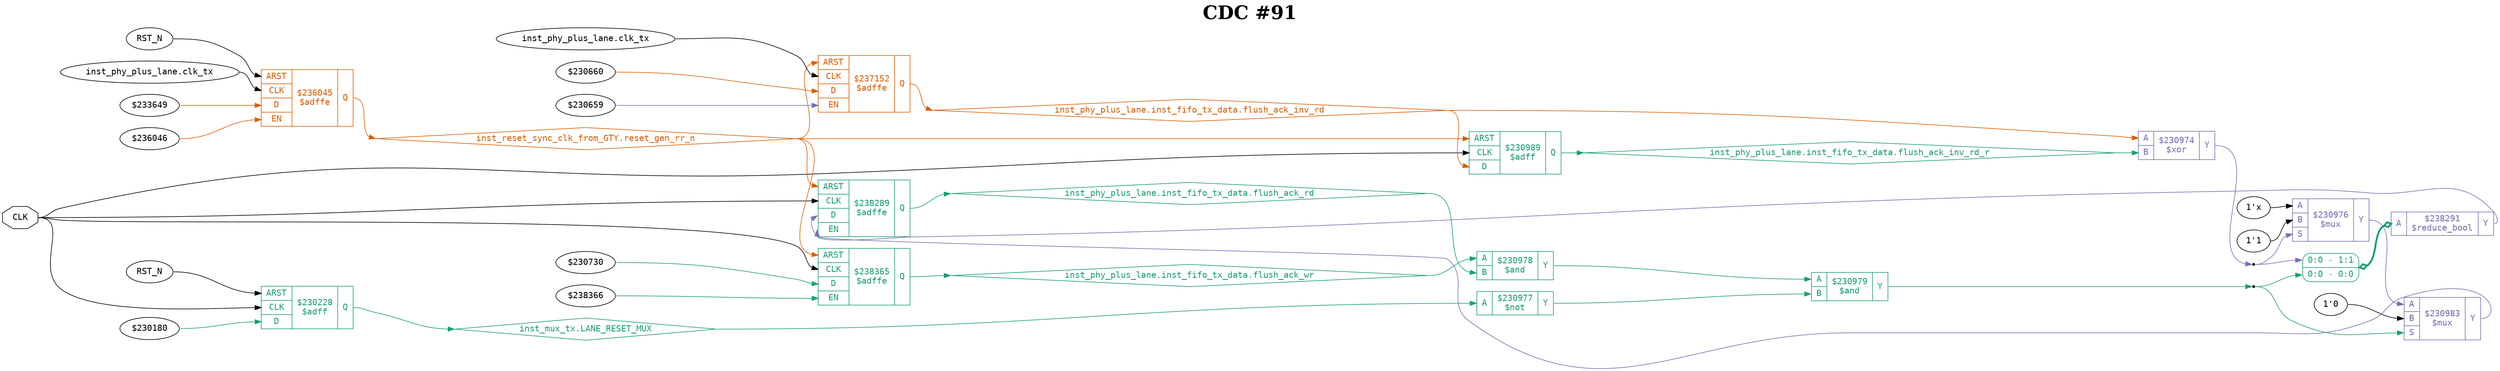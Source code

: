 digraph "spacefibre_light_top" {
label=<<b>CDC #91</b>>;
labelloc="t"
fontsize="30"
node ["fontname"="Courier"]
edge ["fontname"="Courier"]
rankdir="LR";
remincross=true;
n8 [ shape=octagon, label="CLK", color="black", fontcolor="black", href="/src/ip_spacefibre_light_top/spacefibre_light_top.vhd#45" ];
n9 [ shape=diamond, label="inst_mux_tx.LANE_RESET_MUX", colorscheme="dark28", color="1", fontcolor="1", href="/src/ip_spacefibre_light_top/mux_tx.vhd#58" ];
n10 [ shape=diamond, label="inst_phy_plus_lane.inst_fifo_tx_data.flush_ack_inv_rd", colorscheme="dark28", color="2", fontcolor="2", href="/src/ip/fifo_dc/fifo_dc.vhd#117" ];
n11 [ shape=diamond, label="inst_phy_plus_lane.inst_fifo_tx_data.flush_ack_inv_rd_r", colorscheme="dark28", color="1", fontcolor="1", href="/src/ip/fifo_dc/fifo_dc.vhd#118" ];
n12 [ shape=diamond, label="inst_phy_plus_lane.inst_fifo_tx_data.flush_ack_rd", colorscheme="dark28", color="1", fontcolor="1", href="/src/ip/fifo_dc/fifo_dc.vhd#120" ];
n13 [ shape=diamond, label="inst_phy_plus_lane.inst_fifo_tx_data.flush_ack_wr", colorscheme="dark28", color="1", fontcolor="1", href="/src/ip/fifo_dc/fifo_dc.vhd#119" ];
n14 [ shape=diamond, label="inst_reset_sync_clk_from_GTY.reset_gen_rr_n", colorscheme="dark28", color="2", fontcolor="2", href="/src/ip_spacefibre_light_top/reset_gen.vhd#46" ];
{ rank="source"; n8;}
{ rank="sink";}
v0 [ label="RST_N" ];
v1 [ label="inst_phy_plus_lane.clk_tx" ];
v2 [ label="$233649" ];
v3 [ label="$236046" ];
c19 [ shape=record, label="{{<p15> ARST|<p8> CLK|<p16> D|<p17> EN}|$236045\n$adffe|{<p18> Q}}", colorscheme="dark28", color="2", fontcolor="2" , href="/src/ip_spacefibre_light_top/reset_gen.vhd#56"  ];
v4 [ label="inst_phy_plus_lane.clk_tx" ];
v5 [ label="$230660" ];
v6 [ label="$230659" ];
c20 [ shape=record, label="{{<p15> ARST|<p8> CLK|<p16> D|<p17> EN}|$237152\n$adffe|{<p18> Q}}", colorscheme="dark28", color="2", fontcolor="2" , href="/src/ip/fifo_dc/fifo_dc.vhd#321"  ];
c21 [ shape=record, label="{{<p15> ARST|<p8> CLK|<p16> D|<p17> EN}|$238289\n$adffe|{<p18> Q}}", colorscheme="dark28", color="1", fontcolor="1" , href="/src/ip/fifo_dc/fifo_dc.vhd#440"  ];
v7 [ label="$230730" ];
v8 [ label="$238366" ];
c22 [ shape=record, label="{{<p15> ARST|<p8> CLK|<p16> D|<p17> EN}|$238365\n$adffe|{<p18> Q}}", colorscheme="dark28", color="1", fontcolor="1" , href="/src/ip/fifo_dc/fifo_dc.vhd#440"  ];
c25 [ shape=record, label="{{<p23> A}|$238291\n$reduce_bool|{<p24> Y}}", colorscheme="dark28", color="3", fontcolor="3" ];
x9 [ shape=record, style=rounded, label="<s1> 0:0 - 1:1 |<s0> 0:0 - 0:0 ", colorscheme="dark28", color="1", fontcolor="1" ];
x9:e -> c25:p23:w [arrowhead=odiamond, arrowtail=odiamond, dir=both, colorscheme="dark28", color="1", fontcolor="1", style="setlinewidth(3)", label=""];
v10 [ label="RST_N" ];
v11 [ label="$230180" ];
c26 [ shape=record, label="{{<p15> ARST|<p8> CLK|<p16> D}|$230228\n$adff|{<p18> Q}}", colorscheme="dark28", color="1", fontcolor="1" , href="/src/ip_spacefibre_light_top/mux_tx.vhd#75"  ];
c27 [ shape=record, label="{{<p23> A}|$230977\n$not|{<p24> Y}}", colorscheme="dark28", color="1", fontcolor="1" , href="/src/ip/fifo_dc/fifo_dc.vhd#471"  ];
c28 [ shape=record, label="{{<p15> ARST|<p8> CLK|<p16> D}|$230989\n$adff|{<p18> Q}}", colorscheme="dark28", color="1", fontcolor="1" , href="/src/ip/fifo_dc/fifo_dc.vhd#440"  ];
c30 [ shape=record, label="{{<p23> A|<p29> B}|$230974\n$xor|{<p24> Y}}", colorscheme="dark28", color="3", fontcolor="3" , href="/src/ip/fifo_dc/fifo_dc.vhd#466"  ];
v12 [ label="1'x" ];
v13 [ label="1'1" ];
c32 [ shape=record, label="{{<p23> A|<p29> B|<p31> S}|$230976\n$mux|{<p24> Y}}", colorscheme="dark28", color="3", fontcolor="3" , href="/src/ip/fifo_dc/fifo_dc.vhd#466"  ];
c33 [ shape=record, label="{{<p23> A|<p29> B}|$230978\n$and|{<p24> Y}}", colorscheme="dark28", color="1", fontcolor="1" , href="/src/ip/fifo_dc/fifo_dc.vhd#471"  ];
c34 [ shape=record, label="{{<p23> A|<p29> B}|$230979\n$and|{<p24> Y}}", colorscheme="dark28", color="1", fontcolor="1" , href="/src/ip/fifo_dc/fifo_dc.vhd#471"  ];
v14 [ label="1'0" ];
c35 [ shape=record, label="{{<p23> A|<p29> B|<p31> S}|$230983\n$mux|{<p24> Y}}", colorscheme="dark28", color="3", fontcolor="3" , href="/src/ip/fifo_dc/fifo_dc.vhd#471"  ];
c25:p24:e -> c21:p17:w [colorscheme="dark28", color="3", fontcolor="3", label=""];
c20:p18:e -> n10:w [colorscheme="dark28", color="2", fontcolor="2", label=""];
n10:e -> c28:p16:w [colorscheme="dark28", color="2", fontcolor="2", label=""];
n10:e -> c30:p23:w [colorscheme="dark28", color="2", fontcolor="2", label=""];
c28:p18:e -> n11:w [colorscheme="dark28", color="1", fontcolor="1", label=""];
n11:e -> c30:p29:w [colorscheme="dark28", color="1", fontcolor="1", label=""];
c21:p18:e -> n12:w [colorscheme="dark28", color="1", fontcolor="1", label=""];
n12:e -> c33:p29:w [colorscheme="dark28", color="1", fontcolor="1", label=""];
c22:p18:e -> n13:w [colorscheme="dark28", color="1", fontcolor="1", label=""];
n13:e -> c33:p23:w [colorscheme="dark28", color="1", fontcolor="1", label=""];
c19:p18:e -> n14:w [colorscheme="dark28", color="2", fontcolor="2", label=""];
n14:e -> c20:p15:w [colorscheme="dark28", color="2", fontcolor="2", label=""];
n14:e -> c21:p15:w [colorscheme="dark28", color="2", fontcolor="2", label=""];
n14:e -> c22:p15:w [colorscheme="dark28", color="2", fontcolor="2", label=""];
n14:e -> c28:p15:w [colorscheme="dark28", color="2", fontcolor="2", label=""];
c27:p24:e -> c34:p29:w [colorscheme="dark28", color="1", fontcolor="1", label=""];
n3 [ shape=point ];
c30:p24:e -> n3:w [colorscheme="dark28", color="3", fontcolor="3", label=""];
n3:e -> c32:p31:w [colorscheme="dark28", color="3", fontcolor="3", label=""];
n3:e -> x9:s1:w [colorscheme="dark28", color="3", fontcolor="3", label=""];
c32:p24:e -> c35:p23:w [colorscheme="dark28", color="3", fontcolor="3", label=""];
c33:p24:e -> c34:p23:w [colorscheme="dark28", color="1", fontcolor="1", label=""];
n6 [ shape=point ];
c34:p24:e -> n6:w [colorscheme="dark28", color="1", fontcolor="1", label=""];
n6:e -> c35:p31:w [colorscheme="dark28", color="1", fontcolor="1", label=""];
n6:e -> x9:s0:w [colorscheme="dark28", color="1", fontcolor="1", label=""];
c35:p24:e -> c21:p16:w [colorscheme="dark28", color="3", fontcolor="3", label=""];
n8:e -> c21:p8:w [color="black", fontcolor="black", label=""];
n8:e -> c22:p8:w [color="black", fontcolor="black", label=""];
n8:e -> c26:p8:w [color="black", fontcolor="black", label=""];
n8:e -> c28:p8:w [color="black", fontcolor="black", label=""];
c26:p18:e -> n9:w [colorscheme="dark28", color="1", fontcolor="1", label=""];
n9:e -> c27:p23:w [colorscheme="dark28", color="1", fontcolor="1", label=""];
v0:e -> c19:p15:w [color="black", fontcolor="black", label=""];
v1:e -> c19:p8:w [color="black", fontcolor="black", label=""];
v10:e -> c26:p15:w [color="black", fontcolor="black", label=""];
v11:e -> c26:p16:w [colorscheme="dark28", color="1", fontcolor="1", label=""];
v12:e -> c32:p23:w [color="black", fontcolor="black", label=""];
v13:e -> c32:p29:w [color="black", fontcolor="black", label=""];
v14:e -> c35:p29:w [color="black", fontcolor="black", label=""];
v2:e -> c19:p16:w [colorscheme="dark28", color="2", fontcolor="2", label=""];
v3:e -> c19:p17:w [colorscheme="dark28", color="2", fontcolor="2", label=""];
v4:e -> c20:p8:w [color="black", fontcolor="black", label=""];
v5:e -> c20:p16:w [colorscheme="dark28", color="2", fontcolor="2", label=""];
v6:e -> c20:p17:w [colorscheme="dark28", color="3", fontcolor="3", label=""];
v7:e -> c22:p16:w [colorscheme="dark28", color="1", fontcolor="1", label=""];
v8:e -> c22:p17:w [colorscheme="dark28", color="1", fontcolor="1", label=""];
}
